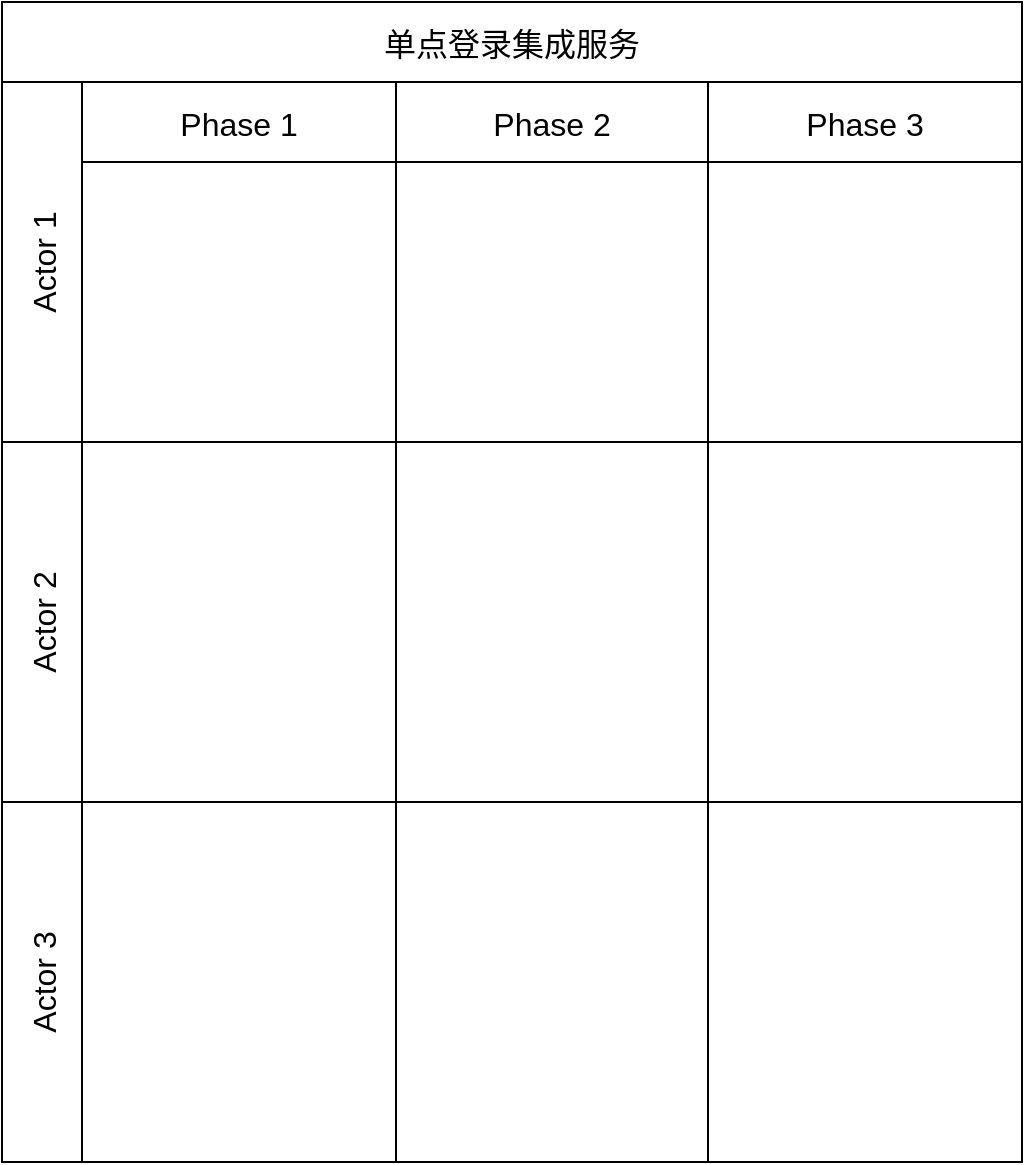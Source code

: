 <mxfile version="26.1.2">
  <diagram name="第 1 页" id="4VZy4ZJ-780QJQ6mnW1f">
    <mxGraphModel dx="1434" dy="786" grid="1" gridSize="10" guides="1" tooltips="1" connect="1" arrows="1" fold="1" page="1" pageScale="1" pageWidth="827" pageHeight="1169" math="0" shadow="0">
      <root>
        <mxCell id="0" />
        <mxCell id="1" parent="0" />
        <mxCell id="hl1gwNb-fM_qJbFcOTFx-1" value="单点登录集成服务" style="shape=table;childLayout=tableLayout;startSize=40;collapsible=0;recursiveResize=0;expand=0;fontSize=16;" vertex="1" parent="1">
          <mxGeometry x="140" y="110" width="510" height="580" as="geometry" />
        </mxCell>
        <mxCell id="hl1gwNb-fM_qJbFcOTFx-2" value="Actor 1" style="shape=tableRow;horizontal=0;swimlaneHead=0;swimlaneBody=0;top=0;left=0;strokeColor=inherit;bottom=0;right=0;dropTarget=0;fontStyle=0;fillColor=none;points=[[0,0.5],[1,0.5]];portConstraint=eastwest;startSize=40;collapsible=0;recursiveResize=0;expand=0;fontSize=16;" vertex="1" parent="hl1gwNb-fM_qJbFcOTFx-1">
          <mxGeometry y="40" width="510" height="180" as="geometry" />
        </mxCell>
        <mxCell id="hl1gwNb-fM_qJbFcOTFx-3" value="Phase 1" style="swimlane;swimlaneHead=0;swimlaneBody=0;fontStyle=0;strokeColor=inherit;connectable=0;fillColor=none;startSize=40;collapsible=0;recursiveResize=0;expand=0;fontSize=16;" vertex="1" parent="hl1gwNb-fM_qJbFcOTFx-2">
          <mxGeometry x="40" width="157" height="180" as="geometry">
            <mxRectangle width="157" height="180" as="alternateBounds" />
          </mxGeometry>
        </mxCell>
        <mxCell id="hl1gwNb-fM_qJbFcOTFx-4" value="Phase 2" style="swimlane;swimlaneHead=0;swimlaneBody=0;fontStyle=0;strokeColor=inherit;connectable=0;fillColor=none;startSize=40;collapsible=0;recursiveResize=0;expand=0;fontSize=16;" vertex="1" parent="hl1gwNb-fM_qJbFcOTFx-2">
          <mxGeometry x="197" width="156" height="180" as="geometry">
            <mxRectangle width="156" height="180" as="alternateBounds" />
          </mxGeometry>
        </mxCell>
        <mxCell id="hl1gwNb-fM_qJbFcOTFx-5" value="Phase 3" style="swimlane;swimlaneHead=0;swimlaneBody=0;fontStyle=0;strokeColor=inherit;connectable=0;fillColor=none;startSize=40;collapsible=0;recursiveResize=0;expand=0;fontSize=16;" vertex="1" parent="hl1gwNb-fM_qJbFcOTFx-2">
          <mxGeometry x="353" width="157" height="180" as="geometry">
            <mxRectangle width="157" height="180" as="alternateBounds" />
          </mxGeometry>
        </mxCell>
        <mxCell id="hl1gwNb-fM_qJbFcOTFx-6" value="Actor 2" style="shape=tableRow;horizontal=0;swimlaneHead=0;swimlaneBody=0;top=0;left=0;strokeColor=inherit;bottom=0;right=0;dropTarget=0;fontStyle=0;fillColor=none;points=[[0,0.5],[1,0.5]];portConstraint=eastwest;startSize=40;collapsible=0;recursiveResize=0;expand=0;fontSize=16;" vertex="1" parent="hl1gwNb-fM_qJbFcOTFx-1">
          <mxGeometry y="220" width="510" height="180" as="geometry" />
        </mxCell>
        <mxCell id="hl1gwNb-fM_qJbFcOTFx-7" value="" style="swimlane;swimlaneHead=0;swimlaneBody=0;fontStyle=0;connectable=0;strokeColor=inherit;fillColor=none;startSize=0;collapsible=0;recursiveResize=0;expand=0;fontSize=16;" vertex="1" parent="hl1gwNb-fM_qJbFcOTFx-6">
          <mxGeometry x="40" width="157" height="180" as="geometry">
            <mxRectangle width="157" height="180" as="alternateBounds" />
          </mxGeometry>
        </mxCell>
        <mxCell id="hl1gwNb-fM_qJbFcOTFx-8" value="" style="swimlane;swimlaneHead=0;swimlaneBody=0;fontStyle=0;connectable=0;strokeColor=inherit;fillColor=none;startSize=0;collapsible=0;recursiveResize=0;expand=0;fontSize=16;" vertex="1" parent="hl1gwNb-fM_qJbFcOTFx-6">
          <mxGeometry x="197" width="156" height="180" as="geometry">
            <mxRectangle width="156" height="180" as="alternateBounds" />
          </mxGeometry>
        </mxCell>
        <mxCell id="hl1gwNb-fM_qJbFcOTFx-9" value="" style="swimlane;swimlaneHead=0;swimlaneBody=0;fontStyle=0;connectable=0;strokeColor=inherit;fillColor=none;startSize=0;collapsible=0;recursiveResize=0;expand=0;fontSize=16;" vertex="1" parent="hl1gwNb-fM_qJbFcOTFx-6">
          <mxGeometry x="353" width="157" height="180" as="geometry">
            <mxRectangle width="157" height="180" as="alternateBounds" />
          </mxGeometry>
        </mxCell>
        <mxCell id="hl1gwNb-fM_qJbFcOTFx-10" value="Actor 3" style="shape=tableRow;horizontal=0;swimlaneHead=0;swimlaneBody=0;top=0;left=0;strokeColor=inherit;bottom=0;right=0;dropTarget=0;fontStyle=0;fillColor=none;points=[[0,0.5],[1,0.5]];portConstraint=eastwest;startSize=40;collapsible=0;recursiveResize=0;expand=0;fontSize=16;" vertex="1" parent="hl1gwNb-fM_qJbFcOTFx-1">
          <mxGeometry y="400" width="510" height="180" as="geometry" />
        </mxCell>
        <mxCell id="hl1gwNb-fM_qJbFcOTFx-11" value="" style="swimlane;swimlaneHead=0;swimlaneBody=0;fontStyle=0;connectable=0;strokeColor=inherit;fillColor=none;startSize=0;collapsible=0;recursiveResize=0;expand=0;fontSize=16;" vertex="1" parent="hl1gwNb-fM_qJbFcOTFx-10">
          <mxGeometry x="40" width="157" height="180" as="geometry">
            <mxRectangle width="157" height="180" as="alternateBounds" />
          </mxGeometry>
        </mxCell>
        <mxCell id="hl1gwNb-fM_qJbFcOTFx-12" value="" style="swimlane;swimlaneHead=0;swimlaneBody=0;fontStyle=0;connectable=0;strokeColor=inherit;fillColor=none;startSize=0;collapsible=0;recursiveResize=0;expand=0;fontSize=16;" vertex="1" parent="hl1gwNb-fM_qJbFcOTFx-10">
          <mxGeometry x="197" width="156" height="180" as="geometry">
            <mxRectangle width="156" height="180" as="alternateBounds" />
          </mxGeometry>
        </mxCell>
        <mxCell id="hl1gwNb-fM_qJbFcOTFx-13" value="" style="swimlane;swimlaneHead=0;swimlaneBody=0;fontStyle=0;connectable=0;strokeColor=inherit;fillColor=none;startSize=0;collapsible=0;recursiveResize=0;expand=0;fontSize=16;" vertex="1" parent="hl1gwNb-fM_qJbFcOTFx-10">
          <mxGeometry x="353" width="157" height="180" as="geometry">
            <mxRectangle width="157" height="180" as="alternateBounds" />
          </mxGeometry>
        </mxCell>
      </root>
    </mxGraphModel>
  </diagram>
</mxfile>
